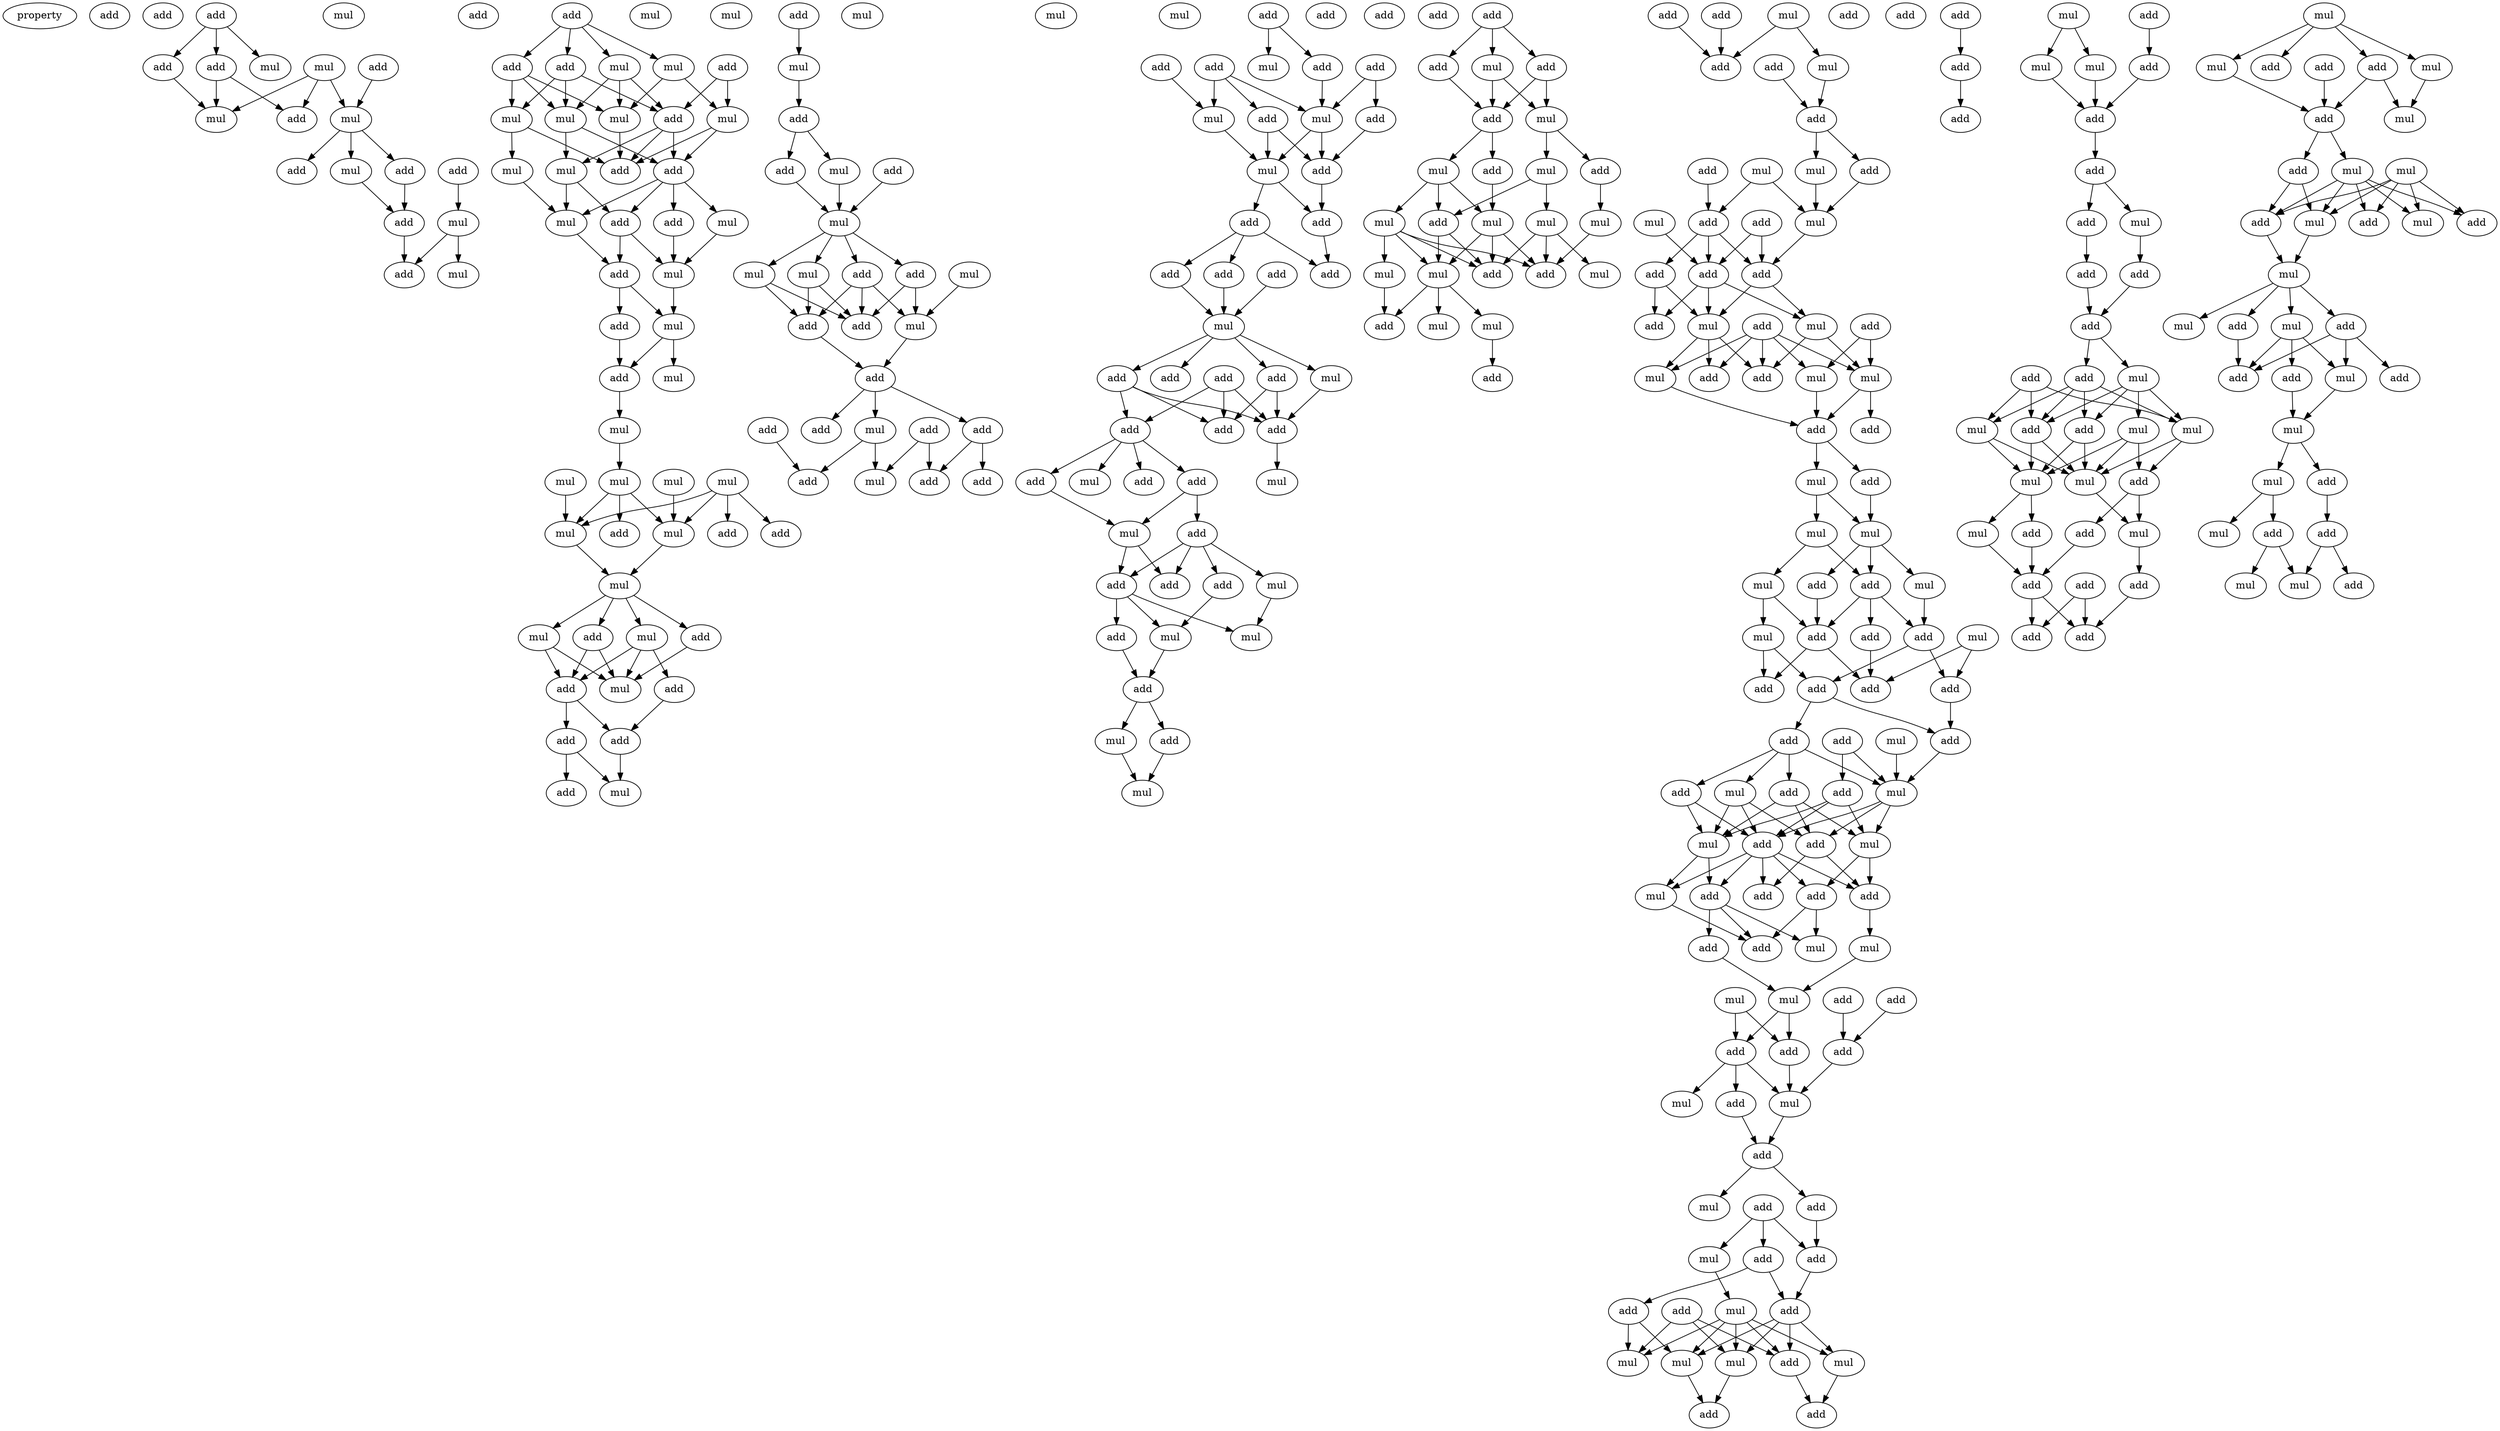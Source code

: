 digraph {
    node [fontcolor=black]
    property [mul=2,lf=1.1]
    0 [ label = add ];
    1 [ label = add ];
    2 [ label = add ];
    3 [ label = add ];
    4 [ label = mul ];
    5 [ label = add ];
    6 [ label = add ];
    7 [ label = mul ];
    8 [ label = mul ];
    9 [ label = add ];
    10 [ label = mul ];
    11 [ label = add ];
    12 [ label = mul ];
    13 [ label = add ];
    14 [ label = add ];
    15 [ label = add ];
    16 [ label = mul ];
    17 [ label = mul ];
    18 [ label = mul ];
    19 [ label = add ];
    20 [ label = add ];
    21 [ label = add ];
    22 [ label = mul ];
    23 [ label = add ];
    24 [ label = add ];
    25 [ label = mul ];
    26 [ label = add ];
    27 [ label = mul ];
    28 [ label = mul ];
    29 [ label = mul ];
    30 [ label = mul ];
    31 [ label = add ];
    32 [ label = add ];
    33 [ label = mul ];
    34 [ label = mul ];
    35 [ label = add ];
    36 [ label = mul ];
    37 [ label = add ];
    38 [ label = mul ];
    39 [ label = add ];
    40 [ label = add ];
    41 [ label = mul ];
    42 [ label = add ];
    43 [ label = mul ];
    44 [ label = add ];
    45 [ label = mul ];
    46 [ label = mul ];
    47 [ label = mul ];
    48 [ label = mul ];
    49 [ label = mul ];
    50 [ label = mul ];
    51 [ label = mul ];
    52 [ label = mul ];
    53 [ label = add ];
    54 [ label = add ];
    55 [ label = add ];
    56 [ label = mul ];
    57 [ label = mul ];
    58 [ label = mul ];
    59 [ label = add ];
    60 [ label = mul ];
    61 [ label = add ];
    62 [ label = add ];
    63 [ label = mul ];
    64 [ label = add ];
    65 [ label = mul ];
    66 [ label = add ];
    67 [ label = add ];
    68 [ label = mul ];
    69 [ label = add ];
    70 [ label = add ];
    71 [ label = mul ];
    72 [ label = mul ];
    73 [ label = mul ];
    74 [ label = add ];
    75 [ label = mul ];
    76 [ label = mul ];
    77 [ label = add ];
    78 [ label = add ];
    79 [ label = mul ];
    80 [ label = add ];
    81 [ label = mul ];
    82 [ label = mul ];
    83 [ label = add ];
    84 [ label = mul ];
    85 [ label = mul ];
    86 [ label = add ];
    87 [ label = add ];
    88 [ label = add ];
    89 [ label = add ];
    90 [ label = mul ];
    91 [ label = add ];
    92 [ label = add ];
    93 [ label = add ];
    94 [ label = add ];
    95 [ label = mul ];
    96 [ label = add ];
    97 [ label = add ];
    98 [ label = add ];
    99 [ label = add ];
    100 [ label = add ];
    101 [ label = add ];
    102 [ label = mul ];
    103 [ label = add ];
    104 [ label = add ];
    105 [ label = mul ];
    106 [ label = add ];
    107 [ label = mul ];
    108 [ label = add ];
    109 [ label = mul ];
    110 [ label = add ];
    111 [ label = add ];
    112 [ label = add ];
    113 [ label = add ];
    114 [ label = add ];
    115 [ label = add ];
    116 [ label = mul ];
    117 [ label = add ];
    118 [ label = add ];
    119 [ label = mul ];
    120 [ label = add ];
    121 [ label = add ];
    122 [ label = add ];
    123 [ label = add ];
    124 [ label = add ];
    125 [ label = add ];
    126 [ label = add ];
    127 [ label = mul ];
    128 [ label = add ];
    129 [ label = mul ];
    130 [ label = mul ];
    131 [ label = add ];
    132 [ label = add ];
    133 [ label = mul ];
    134 [ label = add ];
    135 [ label = add ];
    136 [ label = mul ];
    137 [ label = mul ];
    138 [ label = add ];
    139 [ label = add ];
    140 [ label = add ];
    141 [ label = add ];
    142 [ label = mul ];
    143 [ label = add ];
    144 [ label = mul ];
    145 [ label = add ];
    146 [ label = add ];
    147 [ label = add ];
    148 [ label = add ];
    149 [ label = mul ];
    150 [ label = mul ];
    151 [ label = add ];
    152 [ label = mul ];
    153 [ label = add ];
    154 [ label = mul ];
    155 [ label = add ];
    156 [ label = mul ];
    157 [ label = mul ];
    158 [ label = mul ];
    159 [ label = mul ];
    160 [ label = add ];
    161 [ label = add ];
    162 [ label = mul ];
    163 [ label = mul ];
    164 [ label = add ];
    165 [ label = mul ];
    166 [ label = mul ];
    167 [ label = mul ];
    168 [ label = add ];
    169 [ label = add ];
    170 [ label = add ];
    171 [ label = mul ];
    172 [ label = add ];
    173 [ label = add ];
    174 [ label = mul ];
    175 [ label = add ];
    176 [ label = add ];
    177 [ label = mul ];
    178 [ label = add ];
    179 [ label = mul ];
    180 [ label = add ];
    181 [ label = add ];
    182 [ label = mul ];
    183 [ label = add ];
    184 [ label = mul ];
    185 [ label = add ];
    186 [ label = add ];
    187 [ label = add ];
    188 [ label = add ];
    189 [ label = add ];
    190 [ label = mul ];
    191 [ label = add ];
    192 [ label = mul ];
    193 [ label = mul ];
    194 [ label = add ];
    195 [ label = mul ];
    196 [ label = mul ];
    197 [ label = add ];
    198 [ label = add ];
    199 [ label = add ];
    200 [ label = add ];
    201 [ label = mul ];
    202 [ label = mul ];
    203 [ label = mul ];
    204 [ label = add ];
    205 [ label = mul ];
    206 [ label = mul ];
    207 [ label = add ];
    208 [ label = add ];
    209 [ label = add ];
    210 [ label = mul ];
    211 [ label = add ];
    212 [ label = mul ];
    213 [ label = add ];
    214 [ label = add ];
    215 [ label = add ];
    216 [ label = add ];
    217 [ label = add ];
    218 [ label = mul ];
    219 [ label = add ];
    220 [ label = add ];
    221 [ label = add ];
    222 [ label = mul ];
    223 [ label = add ];
    224 [ label = add ];
    225 [ label = mul ];
    226 [ label = mul ];
    227 [ label = add ];
    228 [ label = add ];
    229 [ label = mul ];
    230 [ label = add ];
    231 [ label = add ];
    232 [ label = mul ];
    233 [ label = add ];
    234 [ label = add ];
    235 [ label = mul ];
    236 [ label = add ];
    237 [ label = mul ];
    238 [ label = add ];
    239 [ label = mul ];
    240 [ label = add ];
    241 [ label = mul ];
    242 [ label = add ];
    243 [ label = add ];
    244 [ label = add ];
    245 [ label = add ];
    246 [ label = mul ];
    247 [ label = add ];
    248 [ label = mul ];
    249 [ label = add ];
    250 [ label = add ];
    251 [ label = add ];
    252 [ label = mul ];
    253 [ label = add ];
    254 [ label = add ];
    255 [ label = mul ];
    256 [ label = add ];
    257 [ label = add ];
    258 [ label = add ];
    259 [ label = mul ];
    260 [ label = add ];
    261 [ label = add ];
    262 [ label = mul ];
    263 [ label = mul ];
    264 [ label = mul ];
    265 [ label = add ];
    266 [ label = mul ];
    267 [ label = add ];
    268 [ label = add ];
    269 [ label = add ];
    270 [ label = mul ];
    271 [ label = add ];
    272 [ label = add ];
    273 [ label = mul ];
    274 [ label = mul ];
    275 [ label = add ];
    276 [ label = add ];
    277 [ label = add ];
    278 [ label = add ];
    279 [ label = add ];
    280 [ label = mul ];
    281 [ label = add ];
    282 [ label = add ];
    283 [ label = add ];
    284 [ label = mul ];
    285 [ label = add ];
    286 [ label = add ];
    287 [ label = add ];
    288 [ label = add ];
    289 [ label = mul ];
    290 [ label = mul ];
    291 [ label = mul ];
    292 [ label = mul ];
    293 [ label = add ];
    294 [ label = mul ];
    295 [ label = mul ];
    296 [ label = mul ];
    297 [ label = add ];
    298 [ label = add ];
    299 [ label = add ];
    300 [ label = add ];
    301 [ label = add ];
    302 [ label = add ];
    303 [ label = add ];
    304 [ label = mul ];
    305 [ label = mul ];
    306 [ label = add ];
    307 [ label = add ];
    308 [ label = mul ];
    309 [ label = add ];
    310 [ label = mul ];
    311 [ label = add ];
    312 [ label = add ];
    313 [ label = mul ];
    314 [ label = mul ];
    315 [ label = mul ];
    316 [ label = add ];
    317 [ label = add ];
    318 [ label = mul ];
    319 [ label = add ];
    320 [ label = mul ];
    321 [ label = mul ];
    322 [ label = add ];
    323 [ label = add ];
    324 [ label = mul ];
    325 [ label = add ];
    326 [ label = mul ];
    327 [ label = add ];
    328 [ label = add ];
    329 [ label = mul ];
    330 [ label = mul ];
    331 [ label = add ];
    332 [ label = add ];
    333 [ label = add ];
    334 [ label = mul ];
    335 [ label = mul ];
    336 [ label = mul ];
    337 [ label = add ];
    2 -> 3 [ name = 0 ];
    2 -> 5 [ name = 1 ];
    2 -> 7 [ name = 2 ];
    3 -> 10 [ name = 3 ];
    4 -> 8 [ name = 4 ];
    4 -> 9 [ name = 5 ];
    4 -> 10 [ name = 6 ];
    5 -> 9 [ name = 7 ];
    5 -> 10 [ name = 8 ];
    6 -> 8 [ name = 9 ];
    8 -> 11 [ name = 10 ];
    8 -> 12 [ name = 11 ];
    8 -> 13 [ name = 12 ];
    12 -> 15 [ name = 13 ];
    13 -> 15 [ name = 14 ];
    14 -> 16 [ name = 15 ];
    15 -> 19 [ name = 16 ];
    16 -> 17 [ name = 17 ];
    16 -> 19 [ name = 18 ];
    21 -> 22 [ name = 19 ];
    21 -> 24 [ name = 20 ];
    21 -> 25 [ name = 21 ];
    21 -> 26 [ name = 22 ];
    22 -> 27 [ name = 23 ];
    22 -> 29 [ name = 24 ];
    22 -> 31 [ name = 25 ];
    23 -> 28 [ name = 26 ];
    23 -> 31 [ name = 27 ];
    24 -> 29 [ name = 28 ];
    24 -> 30 [ name = 29 ];
    24 -> 31 [ name = 30 ];
    25 -> 27 [ name = 31 ];
    25 -> 28 [ name = 32 ];
    26 -> 27 [ name = 33 ];
    26 -> 29 [ name = 34 ];
    26 -> 30 [ name = 35 ];
    27 -> 35 [ name = 36 ];
    28 -> 32 [ name = 37 ];
    28 -> 35 [ name = 38 ];
    29 -> 32 [ name = 39 ];
    29 -> 33 [ name = 40 ];
    30 -> 34 [ name = 41 ];
    30 -> 35 [ name = 42 ];
    31 -> 32 [ name = 43 ];
    31 -> 33 [ name = 44 ];
    31 -> 35 [ name = 45 ];
    32 -> 36 [ name = 46 ];
    32 -> 37 [ name = 47 ];
    32 -> 38 [ name = 48 ];
    32 -> 39 [ name = 49 ];
    33 -> 36 [ name = 50 ];
    33 -> 39 [ name = 51 ];
    34 -> 36 [ name = 52 ];
    36 -> 40 [ name = 53 ];
    37 -> 41 [ name = 54 ];
    38 -> 41 [ name = 55 ];
    39 -> 40 [ name = 56 ];
    39 -> 41 [ name = 57 ];
    40 -> 42 [ name = 58 ];
    40 -> 43 [ name = 59 ];
    41 -> 43 [ name = 60 ];
    42 -> 44 [ name = 61 ];
    43 -> 44 [ name = 62 ];
    43 -> 46 [ name = 63 ];
    44 -> 47 [ name = 64 ];
    47 -> 51 [ name = 65 ];
    48 -> 56 [ name = 66 ];
    49 -> 52 [ name = 67 ];
    49 -> 53 [ name = 68 ];
    49 -> 54 [ name = 69 ];
    49 -> 56 [ name = 70 ];
    50 -> 52 [ name = 71 ];
    51 -> 52 [ name = 72 ];
    51 -> 55 [ name = 73 ];
    51 -> 56 [ name = 74 ];
    52 -> 57 [ name = 75 ];
    56 -> 57 [ name = 76 ];
    57 -> 58 [ name = 77 ];
    57 -> 59 [ name = 78 ];
    57 -> 60 [ name = 79 ];
    57 -> 61 [ name = 80 ];
    58 -> 62 [ name = 81 ];
    58 -> 63 [ name = 82 ];
    59 -> 62 [ name = 83 ];
    59 -> 63 [ name = 84 ];
    60 -> 62 [ name = 85 ];
    60 -> 63 [ name = 86 ];
    60 -> 64 [ name = 87 ];
    61 -> 63 [ name = 88 ];
    62 -> 66 [ name = 89 ];
    62 -> 67 [ name = 90 ];
    64 -> 67 [ name = 91 ];
    66 -> 68 [ name = 92 ];
    66 -> 69 [ name = 93 ];
    67 -> 68 [ name = 94 ];
    70 -> 73 [ name = 95 ];
    73 -> 74 [ name = 96 ];
    74 -> 75 [ name = 97 ];
    74 -> 77 [ name = 98 ];
    75 -> 79 [ name = 99 ];
    77 -> 79 [ name = 100 ];
    78 -> 79 [ name = 101 ];
    79 -> 80 [ name = 102 ];
    79 -> 82 [ name = 103 ];
    79 -> 83 [ name = 104 ];
    79 -> 84 [ name = 105 ];
    80 -> 85 [ name = 106 ];
    80 -> 86 [ name = 107 ];
    80 -> 87 [ name = 108 ];
    81 -> 85 [ name = 109 ];
    82 -> 86 [ name = 110 ];
    82 -> 87 [ name = 111 ];
    83 -> 85 [ name = 112 ];
    83 -> 87 [ name = 113 ];
    84 -> 86 [ name = 114 ];
    84 -> 87 [ name = 115 ];
    85 -> 88 [ name = 116 ];
    86 -> 88 [ name = 117 ];
    88 -> 90 [ name = 118 ];
    88 -> 92 [ name = 119 ];
    88 -> 93 [ name = 120 ];
    89 -> 94 [ name = 121 ];
    89 -> 95 [ name = 122 ];
    90 -> 95 [ name = 123 ];
    90 -> 97 [ name = 124 ];
    91 -> 97 [ name = 125 ];
    93 -> 94 [ name = 126 ];
    93 -> 96 [ name = 127 ];
    98 -> 99 [ name = 128 ];
    98 -> 102 [ name = 129 ];
    99 -> 107 [ name = 130 ];
    100 -> 105 [ name = 131 ];
    101 -> 105 [ name = 132 ];
    101 -> 106 [ name = 133 ];
    101 -> 107 [ name = 134 ];
    103 -> 104 [ name = 135 ];
    103 -> 107 [ name = 136 ];
    104 -> 108 [ name = 137 ];
    105 -> 109 [ name = 138 ];
    106 -> 108 [ name = 139 ];
    106 -> 109 [ name = 140 ];
    107 -> 108 [ name = 141 ];
    107 -> 109 [ name = 142 ];
    108 -> 110 [ name = 143 ];
    109 -> 110 [ name = 144 ];
    109 -> 111 [ name = 145 ];
    110 -> 112 [ name = 146 ];
    111 -> 112 [ name = 147 ];
    111 -> 113 [ name = 148 ];
    111 -> 115 [ name = 149 ];
    113 -> 116 [ name = 150 ];
    114 -> 116 [ name = 151 ];
    115 -> 116 [ name = 152 ];
    116 -> 117 [ name = 153 ];
    116 -> 118 [ name = 154 ];
    116 -> 119 [ name = 155 ];
    116 -> 120 [ name = 156 ];
    117 -> 122 [ name = 157 ];
    117 -> 123 [ name = 158 ];
    117 -> 124 [ name = 159 ];
    119 -> 124 [ name = 160 ];
    120 -> 123 [ name = 161 ];
    120 -> 124 [ name = 162 ];
    121 -> 122 [ name = 163 ];
    121 -> 123 [ name = 164 ];
    121 -> 124 [ name = 165 ];
    122 -> 125 [ name = 166 ];
    122 -> 126 [ name = 167 ];
    122 -> 128 [ name = 168 ];
    122 -> 129 [ name = 169 ];
    124 -> 127 [ name = 170 ];
    126 -> 130 [ name = 171 ];
    128 -> 130 [ name = 172 ];
    128 -> 131 [ name = 173 ];
    130 -> 132 [ name = 174 ];
    130 -> 135 [ name = 175 ];
    131 -> 132 [ name = 176 ];
    131 -> 133 [ name = 177 ];
    131 -> 134 [ name = 178 ];
    131 -> 135 [ name = 179 ];
    133 -> 137 [ name = 180 ];
    134 -> 136 [ name = 181 ];
    135 -> 136 [ name = 182 ];
    135 -> 137 [ name = 183 ];
    135 -> 138 [ name = 184 ];
    136 -> 140 [ name = 185 ];
    138 -> 140 [ name = 186 ];
    140 -> 142 [ name = 187 ];
    140 -> 143 [ name = 188 ];
    142 -> 144 [ name = 189 ];
    143 -> 144 [ name = 190 ];
    146 -> 147 [ name = 191 ];
    146 -> 148 [ name = 192 ];
    146 -> 149 [ name = 193 ];
    147 -> 151 [ name = 194 ];
    148 -> 150 [ name = 195 ];
    148 -> 151 [ name = 196 ];
    149 -> 150 [ name = 197 ];
    149 -> 151 [ name = 198 ];
    150 -> 153 [ name = 199 ];
    150 -> 154 [ name = 200 ];
    151 -> 152 [ name = 201 ];
    151 -> 155 [ name = 202 ];
    152 -> 156 [ name = 203 ];
    152 -> 159 [ name = 204 ];
    152 -> 160 [ name = 205 ];
    153 -> 158 [ name = 206 ];
    154 -> 157 [ name = 207 ];
    154 -> 160 [ name = 208 ];
    155 -> 156 [ name = 209 ];
    156 -> 161 [ name = 210 ];
    156 -> 162 [ name = 211 ];
    156 -> 164 [ name = 212 ];
    157 -> 161 [ name = 213 ];
    157 -> 164 [ name = 214 ];
    157 -> 165 [ name = 215 ];
    158 -> 164 [ name = 216 ];
    159 -> 161 [ name = 217 ];
    159 -> 162 [ name = 218 ];
    159 -> 163 [ name = 219 ];
    159 -> 164 [ name = 220 ];
    160 -> 161 [ name = 221 ];
    160 -> 162 [ name = 222 ];
    162 -> 166 [ name = 223 ];
    162 -> 167 [ name = 224 ];
    162 -> 168 [ name = 225 ];
    163 -> 168 [ name = 226 ];
    166 -> 169 [ name = 227 ];
    170 -> 175 [ name = 228 ];
    171 -> 174 [ name = 229 ];
    171 -> 175 [ name = 230 ];
    172 -> 175 [ name = 231 ];
    173 -> 176 [ name = 232 ];
    174 -> 176 [ name = 233 ];
    176 -> 177 [ name = 234 ];
    176 -> 180 [ name = 235 ];
    177 -> 182 [ name = 236 ];
    178 -> 181 [ name = 237 ];
    179 -> 181 [ name = 238 ];
    179 -> 182 [ name = 239 ];
    180 -> 182 [ name = 240 ];
    181 -> 185 [ name = 241 ];
    181 -> 186 [ name = 242 ];
    181 -> 187 [ name = 243 ];
    182 -> 185 [ name = 244 ];
    183 -> 185 [ name = 245 ];
    183 -> 187 [ name = 246 ];
    184 -> 187 [ name = 247 ];
    185 -> 190 [ name = 248 ];
    185 -> 192 [ name = 249 ];
    186 -> 190 [ name = 250 ];
    186 -> 191 [ name = 251 ];
    187 -> 190 [ name = 252 ];
    187 -> 191 [ name = 253 ];
    187 -> 192 [ name = 254 ];
    188 -> 195 [ name = 255 ];
    188 -> 196 [ name = 256 ];
    189 -> 193 [ name = 257 ];
    189 -> 194 [ name = 258 ];
    189 -> 195 [ name = 259 ];
    189 -> 196 [ name = 260 ];
    189 -> 197 [ name = 261 ];
    190 -> 193 [ name = 262 ];
    190 -> 194 [ name = 263 ];
    190 -> 197 [ name = 264 ];
    192 -> 194 [ name = 265 ];
    192 -> 196 [ name = 266 ];
    193 -> 199 [ name = 267 ];
    195 -> 199 [ name = 268 ];
    196 -> 198 [ name = 269 ];
    196 -> 199 [ name = 270 ];
    199 -> 200 [ name = 271 ];
    199 -> 201 [ name = 272 ];
    200 -> 202 [ name = 273 ];
    201 -> 202 [ name = 274 ];
    201 -> 203 [ name = 275 ];
    202 -> 204 [ name = 276 ];
    202 -> 205 [ name = 277 ];
    202 -> 207 [ name = 278 ];
    203 -> 204 [ name = 279 ];
    203 -> 206 [ name = 280 ];
    204 -> 208 [ name = 281 ];
    204 -> 209 [ name = 282 ];
    204 -> 211 [ name = 283 ];
    205 -> 209 [ name = 284 ];
    206 -> 208 [ name = 285 ];
    206 -> 212 [ name = 286 ];
    207 -> 208 [ name = 287 ];
    208 -> 213 [ name = 288 ];
    208 -> 216 [ name = 289 ];
    209 -> 214 [ name = 290 ];
    209 -> 215 [ name = 291 ];
    210 -> 214 [ name = 292 ];
    210 -> 216 [ name = 293 ];
    211 -> 216 [ name = 294 ];
    212 -> 213 [ name = 295 ];
    212 -> 215 [ name = 296 ];
    214 -> 219 [ name = 297 ];
    215 -> 217 [ name = 298 ];
    215 -> 219 [ name = 299 ];
    217 -> 222 [ name = 300 ];
    217 -> 223 [ name = 301 ];
    217 -> 224 [ name = 302 ];
    217 -> 225 [ name = 303 ];
    218 -> 225 [ name = 304 ];
    219 -> 225 [ name = 305 ];
    220 -> 221 [ name = 306 ];
    220 -> 225 [ name = 307 ];
    221 -> 226 [ name = 308 ];
    221 -> 228 [ name = 309 ];
    221 -> 229 [ name = 310 ];
    222 -> 227 [ name = 311 ];
    222 -> 228 [ name = 312 ];
    222 -> 229 [ name = 313 ];
    223 -> 226 [ name = 314 ];
    223 -> 227 [ name = 315 ];
    223 -> 229 [ name = 316 ];
    224 -> 228 [ name = 317 ];
    224 -> 229 [ name = 318 ];
    225 -> 226 [ name = 319 ];
    225 -> 227 [ name = 320 ];
    225 -> 228 [ name = 321 ];
    226 -> 233 [ name = 322 ];
    226 -> 234 [ name = 323 ];
    227 -> 230 [ name = 324 ];
    227 -> 233 [ name = 325 ];
    228 -> 230 [ name = 326 ];
    228 -> 231 [ name = 327 ];
    228 -> 232 [ name = 328 ];
    228 -> 233 [ name = 329 ];
    228 -> 234 [ name = 330 ];
    229 -> 231 [ name = 331 ];
    229 -> 232 [ name = 332 ];
    231 -> 236 [ name = 333 ];
    231 -> 237 [ name = 334 ];
    231 -> 238 [ name = 335 ];
    232 -> 236 [ name = 336 ];
    233 -> 235 [ name = 337 ];
    234 -> 236 [ name = 338 ];
    234 -> 237 [ name = 339 ];
    235 -> 241 [ name = 340 ];
    238 -> 241 [ name = 341 ];
    239 -> 244 [ name = 342 ];
    239 -> 245 [ name = 343 ];
    240 -> 243 [ name = 344 ];
    241 -> 244 [ name = 345 ];
    241 -> 245 [ name = 346 ];
    242 -> 243 [ name = 347 ];
    243 -> 248 [ name = 348 ];
    244 -> 248 [ name = 349 ];
    245 -> 246 [ name = 350 ];
    245 -> 248 [ name = 351 ];
    245 -> 249 [ name = 352 ];
    248 -> 250 [ name = 353 ];
    249 -> 250 [ name = 354 ];
    250 -> 251 [ name = 355 ];
    250 -> 252 [ name = 356 ];
    251 -> 257 [ name = 357 ];
    254 -> 255 [ name = 358 ];
    254 -> 256 [ name = 359 ];
    254 -> 257 [ name = 360 ];
    255 -> 259 [ name = 361 ];
    256 -> 258 [ name = 362 ];
    256 -> 260 [ name = 363 ];
    257 -> 258 [ name = 364 ];
    258 -> 262 [ name = 365 ];
    258 -> 263 [ name = 366 ];
    258 -> 264 [ name = 367 ];
    258 -> 265 [ name = 368 ];
    259 -> 262 [ name = 369 ];
    259 -> 263 [ name = 370 ];
    259 -> 264 [ name = 371 ];
    259 -> 265 [ name = 372 ];
    259 -> 266 [ name = 373 ];
    260 -> 263 [ name = 374 ];
    260 -> 266 [ name = 375 ];
    261 -> 262 [ name = 376 ];
    261 -> 265 [ name = 377 ];
    261 -> 266 [ name = 378 ];
    262 -> 267 [ name = 379 ];
    263 -> 267 [ name = 380 ];
    264 -> 268 [ name = 381 ];
    265 -> 268 [ name = 382 ];
    269 -> 271 [ name = 383 ];
    270 -> 273 [ name = 384 ];
    270 -> 274 [ name = 385 ];
    271 -> 275 [ name = 386 ];
    272 -> 276 [ name = 387 ];
    273 -> 277 [ name = 388 ];
    274 -> 277 [ name = 389 ];
    276 -> 277 [ name = 390 ];
    277 -> 278 [ name = 391 ];
    278 -> 279 [ name = 392 ];
    278 -> 280 [ name = 393 ];
    279 -> 281 [ name = 394 ];
    280 -> 282 [ name = 395 ];
    281 -> 283 [ name = 396 ];
    282 -> 283 [ name = 397 ];
    283 -> 284 [ name = 398 ];
    283 -> 285 [ name = 399 ];
    284 -> 287 [ name = 400 ];
    284 -> 288 [ name = 401 ];
    284 -> 290 [ name = 402 ];
    284 -> 291 [ name = 403 ];
    285 -> 287 [ name = 404 ];
    285 -> 288 [ name = 405 ];
    285 -> 289 [ name = 406 ];
    285 -> 290 [ name = 407 ];
    286 -> 288 [ name = 408 ];
    286 -> 289 [ name = 409 ];
    286 -> 290 [ name = 410 ];
    287 -> 292 [ name = 411 ];
    287 -> 294 [ name = 412 ];
    288 -> 292 [ name = 413 ];
    288 -> 294 [ name = 414 ];
    289 -> 292 [ name = 415 ];
    289 -> 294 [ name = 416 ];
    290 -> 293 [ name = 417 ];
    290 -> 294 [ name = 418 ];
    291 -> 292 [ name = 419 ];
    291 -> 293 [ name = 420 ];
    291 -> 294 [ name = 421 ];
    292 -> 296 [ name = 422 ];
    292 -> 298 [ name = 423 ];
    293 -> 295 [ name = 424 ];
    293 -> 297 [ name = 425 ];
    294 -> 295 [ name = 426 ];
    295 -> 299 [ name = 427 ];
    296 -> 300 [ name = 428 ];
    297 -> 300 [ name = 429 ];
    298 -> 300 [ name = 430 ];
    299 -> 303 [ name = 431 ];
    300 -> 302 [ name = 432 ];
    300 -> 303 [ name = 433 ];
    301 -> 302 [ name = 434 ];
    301 -> 303 [ name = 435 ];
    304 -> 305 [ name = 436 ];
    304 -> 307 [ name = 437 ];
    304 -> 308 [ name = 438 ];
    304 -> 309 [ name = 439 ];
    305 -> 311 [ name = 440 ];
    306 -> 311 [ name = 441 ];
    307 -> 310 [ name = 442 ];
    307 -> 311 [ name = 443 ];
    308 -> 310 [ name = 444 ];
    311 -> 312 [ name = 445 ];
    311 -> 314 [ name = 446 ];
    312 -> 317 [ name = 447 ];
    312 -> 318 [ name = 448 ];
    313 -> 315 [ name = 449 ];
    313 -> 316 [ name = 450 ];
    313 -> 317 [ name = 451 ];
    313 -> 318 [ name = 452 ];
    313 -> 319 [ name = 453 ];
    314 -> 315 [ name = 454 ];
    314 -> 316 [ name = 455 ];
    314 -> 317 [ name = 456 ];
    314 -> 318 [ name = 457 ];
    314 -> 319 [ name = 458 ];
    317 -> 320 [ name = 459 ];
    318 -> 320 [ name = 460 ];
    320 -> 321 [ name = 461 ];
    320 -> 322 [ name = 462 ];
    320 -> 323 [ name = 463 ];
    320 -> 324 [ name = 464 ];
    322 -> 325 [ name = 465 ];
    323 -> 325 [ name = 466 ];
    323 -> 326 [ name = 467 ];
    323 -> 328 [ name = 468 ];
    324 -> 325 [ name = 469 ];
    324 -> 326 [ name = 470 ];
    324 -> 327 [ name = 471 ];
    326 -> 329 [ name = 472 ];
    327 -> 329 [ name = 473 ];
    329 -> 330 [ name = 474 ];
    329 -> 331 [ name = 475 ];
    330 -> 332 [ name = 476 ];
    330 -> 334 [ name = 477 ];
    331 -> 333 [ name = 478 ];
    332 -> 335 [ name = 479 ];
    332 -> 336 [ name = 480 ];
    333 -> 335 [ name = 481 ];
    333 -> 337 [ name = 482 ];
}
